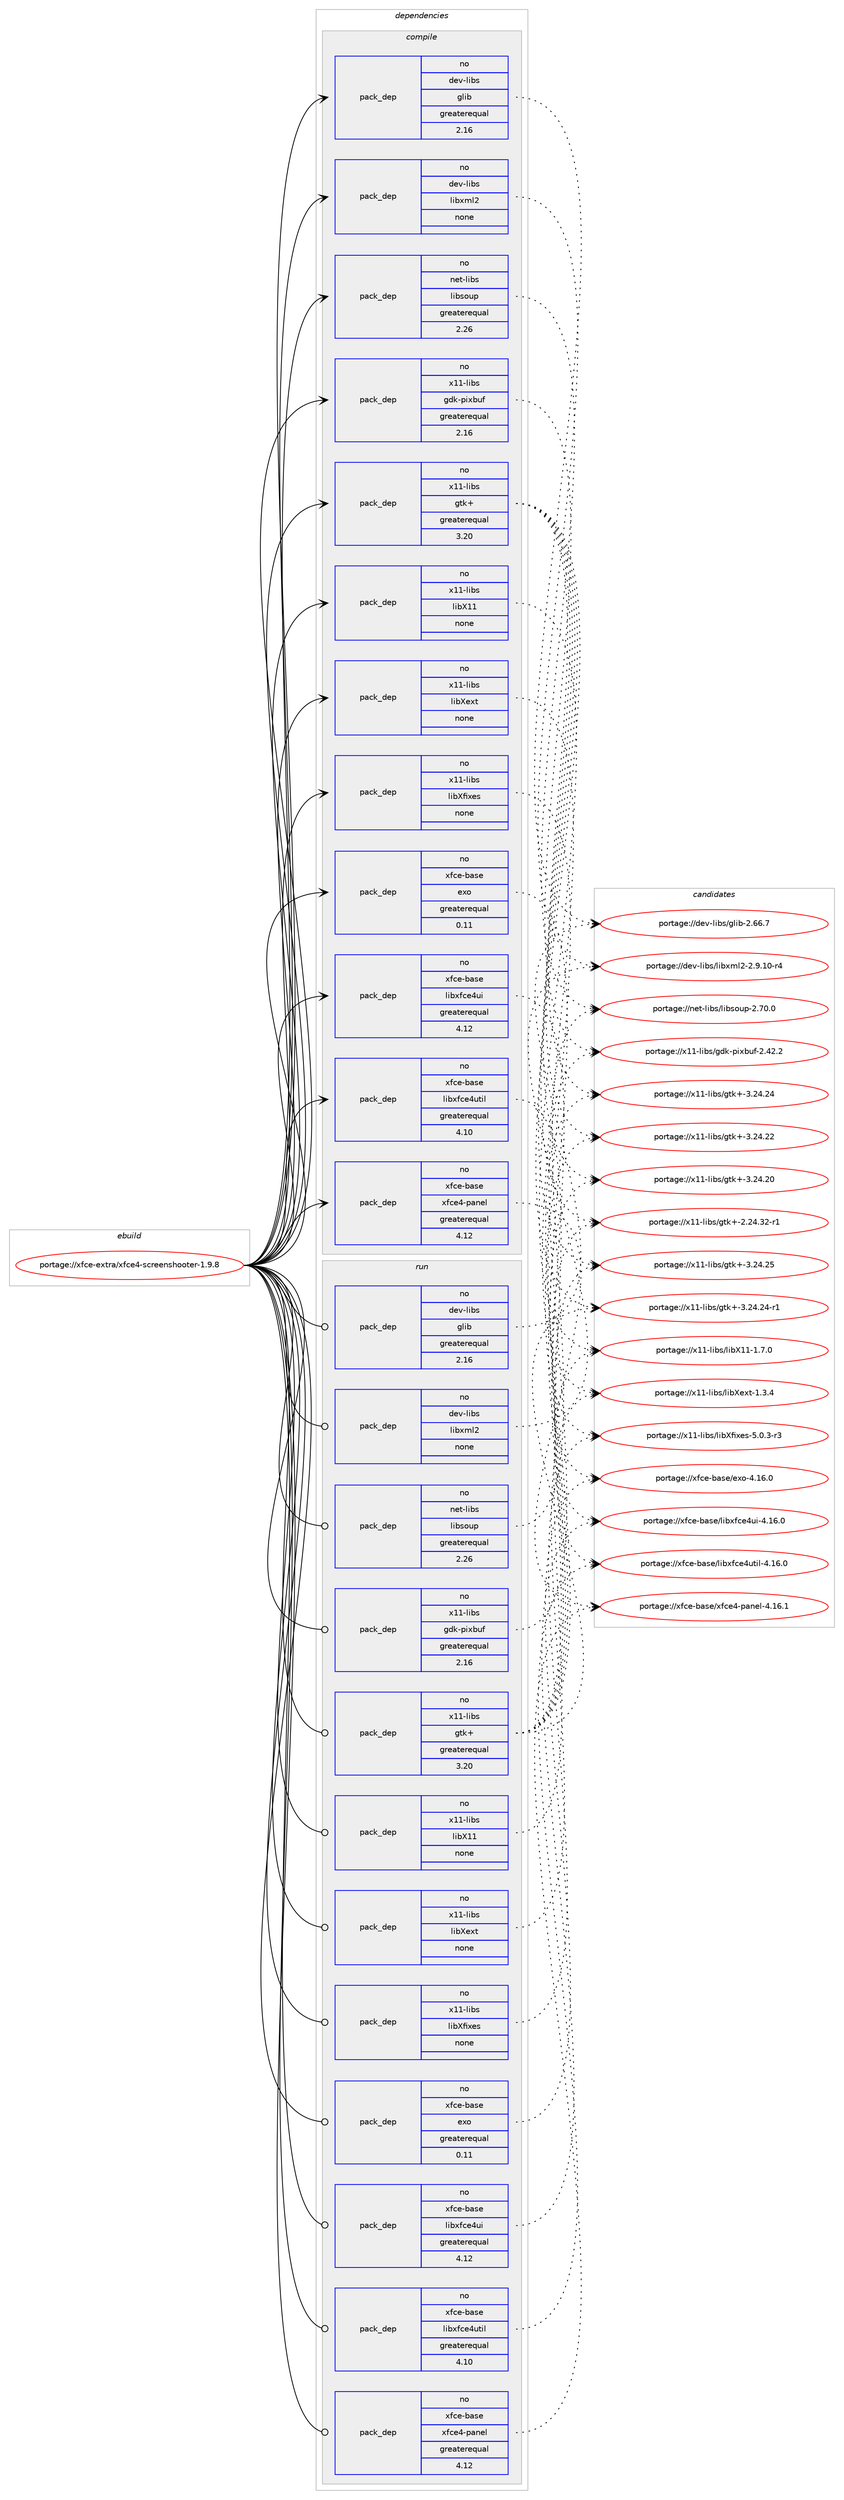 digraph prolog {

# *************
# Graph options
# *************

newrank=true;
concentrate=true;
compound=true;
graph [rankdir=LR,fontname=Helvetica,fontsize=10,ranksep=1.5];#, ranksep=2.5, nodesep=0.2];
edge  [arrowhead=vee];
node  [fontname=Helvetica,fontsize=10];

# **********
# The ebuild
# **********

subgraph cluster_leftcol {
color=gray;
rank=same;
label=<<i>ebuild</i>>;
id [label="portage://xfce-extra/xfce4-screenshooter-1.9.8", color=red, width=4, href="../xfce-extra/xfce4-screenshooter-1.9.8.svg"];
}

# ****************
# The dependencies
# ****************

subgraph cluster_midcol {
color=gray;
label=<<i>dependencies</i>>;
subgraph cluster_compile {
fillcolor="#eeeeee";
style=filled;
label=<<i>compile</i>>;
subgraph pack67 {
dependency68 [label=<<TABLE BORDER="0" CELLBORDER="1" CELLSPACING="0" CELLPADDING="4" WIDTH="220"><TR><TD ROWSPAN="6" CELLPADDING="30">pack_dep</TD></TR><TR><TD WIDTH="110">no</TD></TR><TR><TD>dev-libs</TD></TR><TR><TD>glib</TD></TR><TR><TD>greaterequal</TD></TR><TR><TD>2.16</TD></TR></TABLE>>, shape=none, color=blue];
}
id:e -> dependency68:w [weight=20,style="solid",arrowhead="vee"];
subgraph pack68 {
dependency69 [label=<<TABLE BORDER="0" CELLBORDER="1" CELLSPACING="0" CELLPADDING="4" WIDTH="220"><TR><TD ROWSPAN="6" CELLPADDING="30">pack_dep</TD></TR><TR><TD WIDTH="110">no</TD></TR><TR><TD>dev-libs</TD></TR><TR><TD>libxml2</TD></TR><TR><TD>none</TD></TR><TR><TD></TD></TR></TABLE>>, shape=none, color=blue];
}
id:e -> dependency69:w [weight=20,style="solid",arrowhead="vee"];
subgraph pack69 {
dependency70 [label=<<TABLE BORDER="0" CELLBORDER="1" CELLSPACING="0" CELLPADDING="4" WIDTH="220"><TR><TD ROWSPAN="6" CELLPADDING="30">pack_dep</TD></TR><TR><TD WIDTH="110">no</TD></TR><TR><TD>net-libs</TD></TR><TR><TD>libsoup</TD></TR><TR><TD>greaterequal</TD></TR><TR><TD>2.26</TD></TR></TABLE>>, shape=none, color=blue];
}
id:e -> dependency70:w [weight=20,style="solid",arrowhead="vee"];
subgraph pack70 {
dependency71 [label=<<TABLE BORDER="0" CELLBORDER="1" CELLSPACING="0" CELLPADDING="4" WIDTH="220"><TR><TD ROWSPAN="6" CELLPADDING="30">pack_dep</TD></TR><TR><TD WIDTH="110">no</TD></TR><TR><TD>x11-libs</TD></TR><TR><TD>gdk-pixbuf</TD></TR><TR><TD>greaterequal</TD></TR><TR><TD>2.16</TD></TR></TABLE>>, shape=none, color=blue];
}
id:e -> dependency71:w [weight=20,style="solid",arrowhead="vee"];
subgraph pack71 {
dependency72 [label=<<TABLE BORDER="0" CELLBORDER="1" CELLSPACING="0" CELLPADDING="4" WIDTH="220"><TR><TD ROWSPAN="6" CELLPADDING="30">pack_dep</TD></TR><TR><TD WIDTH="110">no</TD></TR><TR><TD>x11-libs</TD></TR><TR><TD>gtk+</TD></TR><TR><TD>greaterequal</TD></TR><TR><TD>3.20</TD></TR></TABLE>>, shape=none, color=blue];
}
id:e -> dependency72:w [weight=20,style="solid",arrowhead="vee"];
subgraph pack72 {
dependency73 [label=<<TABLE BORDER="0" CELLBORDER="1" CELLSPACING="0" CELLPADDING="4" WIDTH="220"><TR><TD ROWSPAN="6" CELLPADDING="30">pack_dep</TD></TR><TR><TD WIDTH="110">no</TD></TR><TR><TD>x11-libs</TD></TR><TR><TD>libX11</TD></TR><TR><TD>none</TD></TR><TR><TD></TD></TR></TABLE>>, shape=none, color=blue];
}
id:e -> dependency73:w [weight=20,style="solid",arrowhead="vee"];
subgraph pack73 {
dependency74 [label=<<TABLE BORDER="0" CELLBORDER="1" CELLSPACING="0" CELLPADDING="4" WIDTH="220"><TR><TD ROWSPAN="6" CELLPADDING="30">pack_dep</TD></TR><TR><TD WIDTH="110">no</TD></TR><TR><TD>x11-libs</TD></TR><TR><TD>libXext</TD></TR><TR><TD>none</TD></TR><TR><TD></TD></TR></TABLE>>, shape=none, color=blue];
}
id:e -> dependency74:w [weight=20,style="solid",arrowhead="vee"];
subgraph pack74 {
dependency75 [label=<<TABLE BORDER="0" CELLBORDER="1" CELLSPACING="0" CELLPADDING="4" WIDTH="220"><TR><TD ROWSPAN="6" CELLPADDING="30">pack_dep</TD></TR><TR><TD WIDTH="110">no</TD></TR><TR><TD>x11-libs</TD></TR><TR><TD>libXfixes</TD></TR><TR><TD>none</TD></TR><TR><TD></TD></TR></TABLE>>, shape=none, color=blue];
}
id:e -> dependency75:w [weight=20,style="solid",arrowhead="vee"];
subgraph pack75 {
dependency76 [label=<<TABLE BORDER="0" CELLBORDER="1" CELLSPACING="0" CELLPADDING="4" WIDTH="220"><TR><TD ROWSPAN="6" CELLPADDING="30">pack_dep</TD></TR><TR><TD WIDTH="110">no</TD></TR><TR><TD>xfce-base</TD></TR><TR><TD>exo</TD></TR><TR><TD>greaterequal</TD></TR><TR><TD>0.11</TD></TR></TABLE>>, shape=none, color=blue];
}
id:e -> dependency76:w [weight=20,style="solid",arrowhead="vee"];
subgraph pack76 {
dependency77 [label=<<TABLE BORDER="0" CELLBORDER="1" CELLSPACING="0" CELLPADDING="4" WIDTH="220"><TR><TD ROWSPAN="6" CELLPADDING="30">pack_dep</TD></TR><TR><TD WIDTH="110">no</TD></TR><TR><TD>xfce-base</TD></TR><TR><TD>libxfce4ui</TD></TR><TR><TD>greaterequal</TD></TR><TR><TD>4.12</TD></TR></TABLE>>, shape=none, color=blue];
}
id:e -> dependency77:w [weight=20,style="solid",arrowhead="vee"];
subgraph pack77 {
dependency78 [label=<<TABLE BORDER="0" CELLBORDER="1" CELLSPACING="0" CELLPADDING="4" WIDTH="220"><TR><TD ROWSPAN="6" CELLPADDING="30">pack_dep</TD></TR><TR><TD WIDTH="110">no</TD></TR><TR><TD>xfce-base</TD></TR><TR><TD>libxfce4util</TD></TR><TR><TD>greaterequal</TD></TR><TR><TD>4.10</TD></TR></TABLE>>, shape=none, color=blue];
}
id:e -> dependency78:w [weight=20,style="solid",arrowhead="vee"];
subgraph pack78 {
dependency79 [label=<<TABLE BORDER="0" CELLBORDER="1" CELLSPACING="0" CELLPADDING="4" WIDTH="220"><TR><TD ROWSPAN="6" CELLPADDING="30">pack_dep</TD></TR><TR><TD WIDTH="110">no</TD></TR><TR><TD>xfce-base</TD></TR><TR><TD>xfce4-panel</TD></TR><TR><TD>greaterequal</TD></TR><TR><TD>4.12</TD></TR></TABLE>>, shape=none, color=blue];
}
id:e -> dependency79:w [weight=20,style="solid",arrowhead="vee"];
}
subgraph cluster_compileandrun {
fillcolor="#eeeeee";
style=filled;
label=<<i>compile and run</i>>;
}
subgraph cluster_run {
fillcolor="#eeeeee";
style=filled;
label=<<i>run</i>>;
subgraph pack79 {
dependency80 [label=<<TABLE BORDER="0" CELLBORDER="1" CELLSPACING="0" CELLPADDING="4" WIDTH="220"><TR><TD ROWSPAN="6" CELLPADDING="30">pack_dep</TD></TR><TR><TD WIDTH="110">no</TD></TR><TR><TD>dev-libs</TD></TR><TR><TD>glib</TD></TR><TR><TD>greaterequal</TD></TR><TR><TD>2.16</TD></TR></TABLE>>, shape=none, color=blue];
}
id:e -> dependency80:w [weight=20,style="solid",arrowhead="odot"];
subgraph pack80 {
dependency81 [label=<<TABLE BORDER="0" CELLBORDER="1" CELLSPACING="0" CELLPADDING="4" WIDTH="220"><TR><TD ROWSPAN="6" CELLPADDING="30">pack_dep</TD></TR><TR><TD WIDTH="110">no</TD></TR><TR><TD>dev-libs</TD></TR><TR><TD>libxml2</TD></TR><TR><TD>none</TD></TR><TR><TD></TD></TR></TABLE>>, shape=none, color=blue];
}
id:e -> dependency81:w [weight=20,style="solid",arrowhead="odot"];
subgraph pack81 {
dependency82 [label=<<TABLE BORDER="0" CELLBORDER="1" CELLSPACING="0" CELLPADDING="4" WIDTH="220"><TR><TD ROWSPAN="6" CELLPADDING="30">pack_dep</TD></TR><TR><TD WIDTH="110">no</TD></TR><TR><TD>net-libs</TD></TR><TR><TD>libsoup</TD></TR><TR><TD>greaterequal</TD></TR><TR><TD>2.26</TD></TR></TABLE>>, shape=none, color=blue];
}
id:e -> dependency82:w [weight=20,style="solid",arrowhead="odot"];
subgraph pack82 {
dependency83 [label=<<TABLE BORDER="0" CELLBORDER="1" CELLSPACING="0" CELLPADDING="4" WIDTH="220"><TR><TD ROWSPAN="6" CELLPADDING="30">pack_dep</TD></TR><TR><TD WIDTH="110">no</TD></TR><TR><TD>x11-libs</TD></TR><TR><TD>gdk-pixbuf</TD></TR><TR><TD>greaterequal</TD></TR><TR><TD>2.16</TD></TR></TABLE>>, shape=none, color=blue];
}
id:e -> dependency83:w [weight=20,style="solid",arrowhead="odot"];
subgraph pack83 {
dependency84 [label=<<TABLE BORDER="0" CELLBORDER="1" CELLSPACING="0" CELLPADDING="4" WIDTH="220"><TR><TD ROWSPAN="6" CELLPADDING="30">pack_dep</TD></TR><TR><TD WIDTH="110">no</TD></TR><TR><TD>x11-libs</TD></TR><TR><TD>gtk+</TD></TR><TR><TD>greaterequal</TD></TR><TR><TD>3.20</TD></TR></TABLE>>, shape=none, color=blue];
}
id:e -> dependency84:w [weight=20,style="solid",arrowhead="odot"];
subgraph pack84 {
dependency85 [label=<<TABLE BORDER="0" CELLBORDER="1" CELLSPACING="0" CELLPADDING="4" WIDTH="220"><TR><TD ROWSPAN="6" CELLPADDING="30">pack_dep</TD></TR><TR><TD WIDTH="110">no</TD></TR><TR><TD>x11-libs</TD></TR><TR><TD>libX11</TD></TR><TR><TD>none</TD></TR><TR><TD></TD></TR></TABLE>>, shape=none, color=blue];
}
id:e -> dependency85:w [weight=20,style="solid",arrowhead="odot"];
subgraph pack85 {
dependency86 [label=<<TABLE BORDER="0" CELLBORDER="1" CELLSPACING="0" CELLPADDING="4" WIDTH="220"><TR><TD ROWSPAN="6" CELLPADDING="30">pack_dep</TD></TR><TR><TD WIDTH="110">no</TD></TR><TR><TD>x11-libs</TD></TR><TR><TD>libXext</TD></TR><TR><TD>none</TD></TR><TR><TD></TD></TR></TABLE>>, shape=none, color=blue];
}
id:e -> dependency86:w [weight=20,style="solid",arrowhead="odot"];
subgraph pack86 {
dependency87 [label=<<TABLE BORDER="0" CELLBORDER="1" CELLSPACING="0" CELLPADDING="4" WIDTH="220"><TR><TD ROWSPAN="6" CELLPADDING="30">pack_dep</TD></TR><TR><TD WIDTH="110">no</TD></TR><TR><TD>x11-libs</TD></TR><TR><TD>libXfixes</TD></TR><TR><TD>none</TD></TR><TR><TD></TD></TR></TABLE>>, shape=none, color=blue];
}
id:e -> dependency87:w [weight=20,style="solid",arrowhead="odot"];
subgraph pack87 {
dependency88 [label=<<TABLE BORDER="0" CELLBORDER="1" CELLSPACING="0" CELLPADDING="4" WIDTH="220"><TR><TD ROWSPAN="6" CELLPADDING="30">pack_dep</TD></TR><TR><TD WIDTH="110">no</TD></TR><TR><TD>xfce-base</TD></TR><TR><TD>exo</TD></TR><TR><TD>greaterequal</TD></TR><TR><TD>0.11</TD></TR></TABLE>>, shape=none, color=blue];
}
id:e -> dependency88:w [weight=20,style="solid",arrowhead="odot"];
subgraph pack88 {
dependency89 [label=<<TABLE BORDER="0" CELLBORDER="1" CELLSPACING="0" CELLPADDING="4" WIDTH="220"><TR><TD ROWSPAN="6" CELLPADDING="30">pack_dep</TD></TR><TR><TD WIDTH="110">no</TD></TR><TR><TD>xfce-base</TD></TR><TR><TD>libxfce4ui</TD></TR><TR><TD>greaterequal</TD></TR><TR><TD>4.12</TD></TR></TABLE>>, shape=none, color=blue];
}
id:e -> dependency89:w [weight=20,style="solid",arrowhead="odot"];
subgraph pack89 {
dependency90 [label=<<TABLE BORDER="0" CELLBORDER="1" CELLSPACING="0" CELLPADDING="4" WIDTH="220"><TR><TD ROWSPAN="6" CELLPADDING="30">pack_dep</TD></TR><TR><TD WIDTH="110">no</TD></TR><TR><TD>xfce-base</TD></TR><TR><TD>libxfce4util</TD></TR><TR><TD>greaterequal</TD></TR><TR><TD>4.10</TD></TR></TABLE>>, shape=none, color=blue];
}
id:e -> dependency90:w [weight=20,style="solid",arrowhead="odot"];
subgraph pack90 {
dependency91 [label=<<TABLE BORDER="0" CELLBORDER="1" CELLSPACING="0" CELLPADDING="4" WIDTH="220"><TR><TD ROWSPAN="6" CELLPADDING="30">pack_dep</TD></TR><TR><TD WIDTH="110">no</TD></TR><TR><TD>xfce-base</TD></TR><TR><TD>xfce4-panel</TD></TR><TR><TD>greaterequal</TD></TR><TR><TD>4.12</TD></TR></TABLE>>, shape=none, color=blue];
}
id:e -> dependency91:w [weight=20,style="solid",arrowhead="odot"];
}
}

# **************
# The candidates
# **************

subgraph cluster_choices {
rank=same;
color=gray;
label=<<i>candidates</i>>;

subgraph choice67 {
color=black;
nodesep=1;
choice1001011184510810598115471031081059845504654544655 [label="portage://dev-libs/glib-2.66.7", color=red, width=4,href="../dev-libs/glib-2.66.7.svg"];
dependency68:e -> choice1001011184510810598115471031081059845504654544655:w [style=dotted,weight="100"];
}
subgraph choice68 {
color=black;
nodesep=1;
choice1001011184510810598115471081059812010910850455046574649484511452 [label="portage://dev-libs/libxml2-2.9.10-r4", color=red, width=4,href="../dev-libs/libxml2-2.9.10-r4.svg"];
dependency69:e -> choice1001011184510810598115471081059812010910850455046574649484511452:w [style=dotted,weight="100"];
}
subgraph choice69 {
color=black;
nodesep=1;
choice1101011164510810598115471081059811511111711245504655484648 [label="portage://net-libs/libsoup-2.70.0", color=red, width=4,href="../net-libs/libsoup-2.70.0.svg"];
dependency70:e -> choice1101011164510810598115471081059811511111711245504655484648:w [style=dotted,weight="100"];
}
subgraph choice70 {
color=black;
nodesep=1;
choice1204949451081059811547103100107451121051209811710245504652504650 [label="portage://x11-libs/gdk-pixbuf-2.42.2", color=red, width=4,href="../x11-libs/gdk-pixbuf-2.42.2.svg"];
dependency71:e -> choice1204949451081059811547103100107451121051209811710245504652504650:w [style=dotted,weight="100"];
}
subgraph choice71 {
color=black;
nodesep=1;
choice1204949451081059811547103116107434551465052465053 [label="portage://x11-libs/gtk+-3.24.25", color=red, width=4,href="../x11-libs/gtk+-3.24.25.svg"];
choice12049494510810598115471031161074345514650524650524511449 [label="portage://x11-libs/gtk+-3.24.24-r1", color=red, width=4,href="../x11-libs/gtk+-3.24.24-r1.svg"];
choice1204949451081059811547103116107434551465052465052 [label="portage://x11-libs/gtk+-3.24.24", color=red, width=4,href="../x11-libs/gtk+-3.24.24.svg"];
choice1204949451081059811547103116107434551465052465050 [label="portage://x11-libs/gtk+-3.24.22", color=red, width=4,href="../x11-libs/gtk+-3.24.22.svg"];
choice1204949451081059811547103116107434551465052465048 [label="portage://x11-libs/gtk+-3.24.20", color=red, width=4,href="../x11-libs/gtk+-3.24.20.svg"];
choice12049494510810598115471031161074345504650524651504511449 [label="portage://x11-libs/gtk+-2.24.32-r1", color=red, width=4,href="../x11-libs/gtk+-2.24.32-r1.svg"];
dependency72:e -> choice1204949451081059811547103116107434551465052465053:w [style=dotted,weight="100"];
dependency72:e -> choice12049494510810598115471031161074345514650524650524511449:w [style=dotted,weight="100"];
dependency72:e -> choice1204949451081059811547103116107434551465052465052:w [style=dotted,weight="100"];
dependency72:e -> choice1204949451081059811547103116107434551465052465050:w [style=dotted,weight="100"];
dependency72:e -> choice1204949451081059811547103116107434551465052465048:w [style=dotted,weight="100"];
dependency72:e -> choice12049494510810598115471031161074345504650524651504511449:w [style=dotted,weight="100"];
}
subgraph choice72 {
color=black;
nodesep=1;
choice120494945108105981154710810598884949454946554648 [label="portage://x11-libs/libX11-1.7.0", color=red, width=4,href="../x11-libs/libX11-1.7.0.svg"];
dependency73:e -> choice120494945108105981154710810598884949454946554648:w [style=dotted,weight="100"];
}
subgraph choice73 {
color=black;
nodesep=1;
choice12049494510810598115471081059888101120116454946514652 [label="portage://x11-libs/libXext-1.3.4", color=red, width=4,href="../x11-libs/libXext-1.3.4.svg"];
dependency74:e -> choice12049494510810598115471081059888101120116454946514652:w [style=dotted,weight="100"];
}
subgraph choice74 {
color=black;
nodesep=1;
choice120494945108105981154710810598881021051201011154553464846514511451 [label="portage://x11-libs/libXfixes-5.0.3-r3", color=red, width=4,href="../x11-libs/libXfixes-5.0.3-r3.svg"];
dependency75:e -> choice120494945108105981154710810598881021051201011154553464846514511451:w [style=dotted,weight="100"];
}
subgraph choice75 {
color=black;
nodesep=1;
choice120102991014598971151014710112011145524649544648 [label="portage://xfce-base/exo-4.16.0", color=red, width=4,href="../xfce-base/exo-4.16.0.svg"];
dependency76:e -> choice120102991014598971151014710112011145524649544648:w [style=dotted,weight="100"];
}
subgraph choice76 {
color=black;
nodesep=1;
choice120102991014598971151014710810598120102991015211710545524649544648 [label="portage://xfce-base/libxfce4ui-4.16.0", color=red, width=4,href="../xfce-base/libxfce4ui-4.16.0.svg"];
dependency77:e -> choice120102991014598971151014710810598120102991015211710545524649544648:w [style=dotted,weight="100"];
}
subgraph choice77 {
color=black;
nodesep=1;
choice120102991014598971151014710810598120102991015211711610510845524649544648 [label="portage://xfce-base/libxfce4util-4.16.0", color=red, width=4,href="../xfce-base/libxfce4util-4.16.0.svg"];
dependency78:e -> choice120102991014598971151014710810598120102991015211711610510845524649544648:w [style=dotted,weight="100"];
}
subgraph choice78 {
color=black;
nodesep=1;
choice12010299101459897115101471201029910152451129711010110845524649544649 [label="portage://xfce-base/xfce4-panel-4.16.1", color=red, width=4,href="../xfce-base/xfce4-panel-4.16.1.svg"];
dependency79:e -> choice12010299101459897115101471201029910152451129711010110845524649544649:w [style=dotted,weight="100"];
}
subgraph choice79 {
color=black;
nodesep=1;
choice1001011184510810598115471031081059845504654544655 [label="portage://dev-libs/glib-2.66.7", color=red, width=4,href="../dev-libs/glib-2.66.7.svg"];
dependency80:e -> choice1001011184510810598115471031081059845504654544655:w [style=dotted,weight="100"];
}
subgraph choice80 {
color=black;
nodesep=1;
choice1001011184510810598115471081059812010910850455046574649484511452 [label="portage://dev-libs/libxml2-2.9.10-r4", color=red, width=4,href="../dev-libs/libxml2-2.9.10-r4.svg"];
dependency81:e -> choice1001011184510810598115471081059812010910850455046574649484511452:w [style=dotted,weight="100"];
}
subgraph choice81 {
color=black;
nodesep=1;
choice1101011164510810598115471081059811511111711245504655484648 [label="portage://net-libs/libsoup-2.70.0", color=red, width=4,href="../net-libs/libsoup-2.70.0.svg"];
dependency82:e -> choice1101011164510810598115471081059811511111711245504655484648:w [style=dotted,weight="100"];
}
subgraph choice82 {
color=black;
nodesep=1;
choice1204949451081059811547103100107451121051209811710245504652504650 [label="portage://x11-libs/gdk-pixbuf-2.42.2", color=red, width=4,href="../x11-libs/gdk-pixbuf-2.42.2.svg"];
dependency83:e -> choice1204949451081059811547103100107451121051209811710245504652504650:w [style=dotted,weight="100"];
}
subgraph choice83 {
color=black;
nodesep=1;
choice1204949451081059811547103116107434551465052465053 [label="portage://x11-libs/gtk+-3.24.25", color=red, width=4,href="../x11-libs/gtk+-3.24.25.svg"];
choice12049494510810598115471031161074345514650524650524511449 [label="portage://x11-libs/gtk+-3.24.24-r1", color=red, width=4,href="../x11-libs/gtk+-3.24.24-r1.svg"];
choice1204949451081059811547103116107434551465052465052 [label="portage://x11-libs/gtk+-3.24.24", color=red, width=4,href="../x11-libs/gtk+-3.24.24.svg"];
choice1204949451081059811547103116107434551465052465050 [label="portage://x11-libs/gtk+-3.24.22", color=red, width=4,href="../x11-libs/gtk+-3.24.22.svg"];
choice1204949451081059811547103116107434551465052465048 [label="portage://x11-libs/gtk+-3.24.20", color=red, width=4,href="../x11-libs/gtk+-3.24.20.svg"];
choice12049494510810598115471031161074345504650524651504511449 [label="portage://x11-libs/gtk+-2.24.32-r1", color=red, width=4,href="../x11-libs/gtk+-2.24.32-r1.svg"];
dependency84:e -> choice1204949451081059811547103116107434551465052465053:w [style=dotted,weight="100"];
dependency84:e -> choice12049494510810598115471031161074345514650524650524511449:w [style=dotted,weight="100"];
dependency84:e -> choice1204949451081059811547103116107434551465052465052:w [style=dotted,weight="100"];
dependency84:e -> choice1204949451081059811547103116107434551465052465050:w [style=dotted,weight="100"];
dependency84:e -> choice1204949451081059811547103116107434551465052465048:w [style=dotted,weight="100"];
dependency84:e -> choice12049494510810598115471031161074345504650524651504511449:w [style=dotted,weight="100"];
}
subgraph choice84 {
color=black;
nodesep=1;
choice120494945108105981154710810598884949454946554648 [label="portage://x11-libs/libX11-1.7.0", color=red, width=4,href="../x11-libs/libX11-1.7.0.svg"];
dependency85:e -> choice120494945108105981154710810598884949454946554648:w [style=dotted,weight="100"];
}
subgraph choice85 {
color=black;
nodesep=1;
choice12049494510810598115471081059888101120116454946514652 [label="portage://x11-libs/libXext-1.3.4", color=red, width=4,href="../x11-libs/libXext-1.3.4.svg"];
dependency86:e -> choice12049494510810598115471081059888101120116454946514652:w [style=dotted,weight="100"];
}
subgraph choice86 {
color=black;
nodesep=1;
choice120494945108105981154710810598881021051201011154553464846514511451 [label="portage://x11-libs/libXfixes-5.0.3-r3", color=red, width=4,href="../x11-libs/libXfixes-5.0.3-r3.svg"];
dependency87:e -> choice120494945108105981154710810598881021051201011154553464846514511451:w [style=dotted,weight="100"];
}
subgraph choice87 {
color=black;
nodesep=1;
choice120102991014598971151014710112011145524649544648 [label="portage://xfce-base/exo-4.16.0", color=red, width=4,href="../xfce-base/exo-4.16.0.svg"];
dependency88:e -> choice120102991014598971151014710112011145524649544648:w [style=dotted,weight="100"];
}
subgraph choice88 {
color=black;
nodesep=1;
choice120102991014598971151014710810598120102991015211710545524649544648 [label="portage://xfce-base/libxfce4ui-4.16.0", color=red, width=4,href="../xfce-base/libxfce4ui-4.16.0.svg"];
dependency89:e -> choice120102991014598971151014710810598120102991015211710545524649544648:w [style=dotted,weight="100"];
}
subgraph choice89 {
color=black;
nodesep=1;
choice120102991014598971151014710810598120102991015211711610510845524649544648 [label="portage://xfce-base/libxfce4util-4.16.0", color=red, width=4,href="../xfce-base/libxfce4util-4.16.0.svg"];
dependency90:e -> choice120102991014598971151014710810598120102991015211711610510845524649544648:w [style=dotted,weight="100"];
}
subgraph choice90 {
color=black;
nodesep=1;
choice12010299101459897115101471201029910152451129711010110845524649544649 [label="portage://xfce-base/xfce4-panel-4.16.1", color=red, width=4,href="../xfce-base/xfce4-panel-4.16.1.svg"];
dependency91:e -> choice12010299101459897115101471201029910152451129711010110845524649544649:w [style=dotted,weight="100"];
}
}

}
